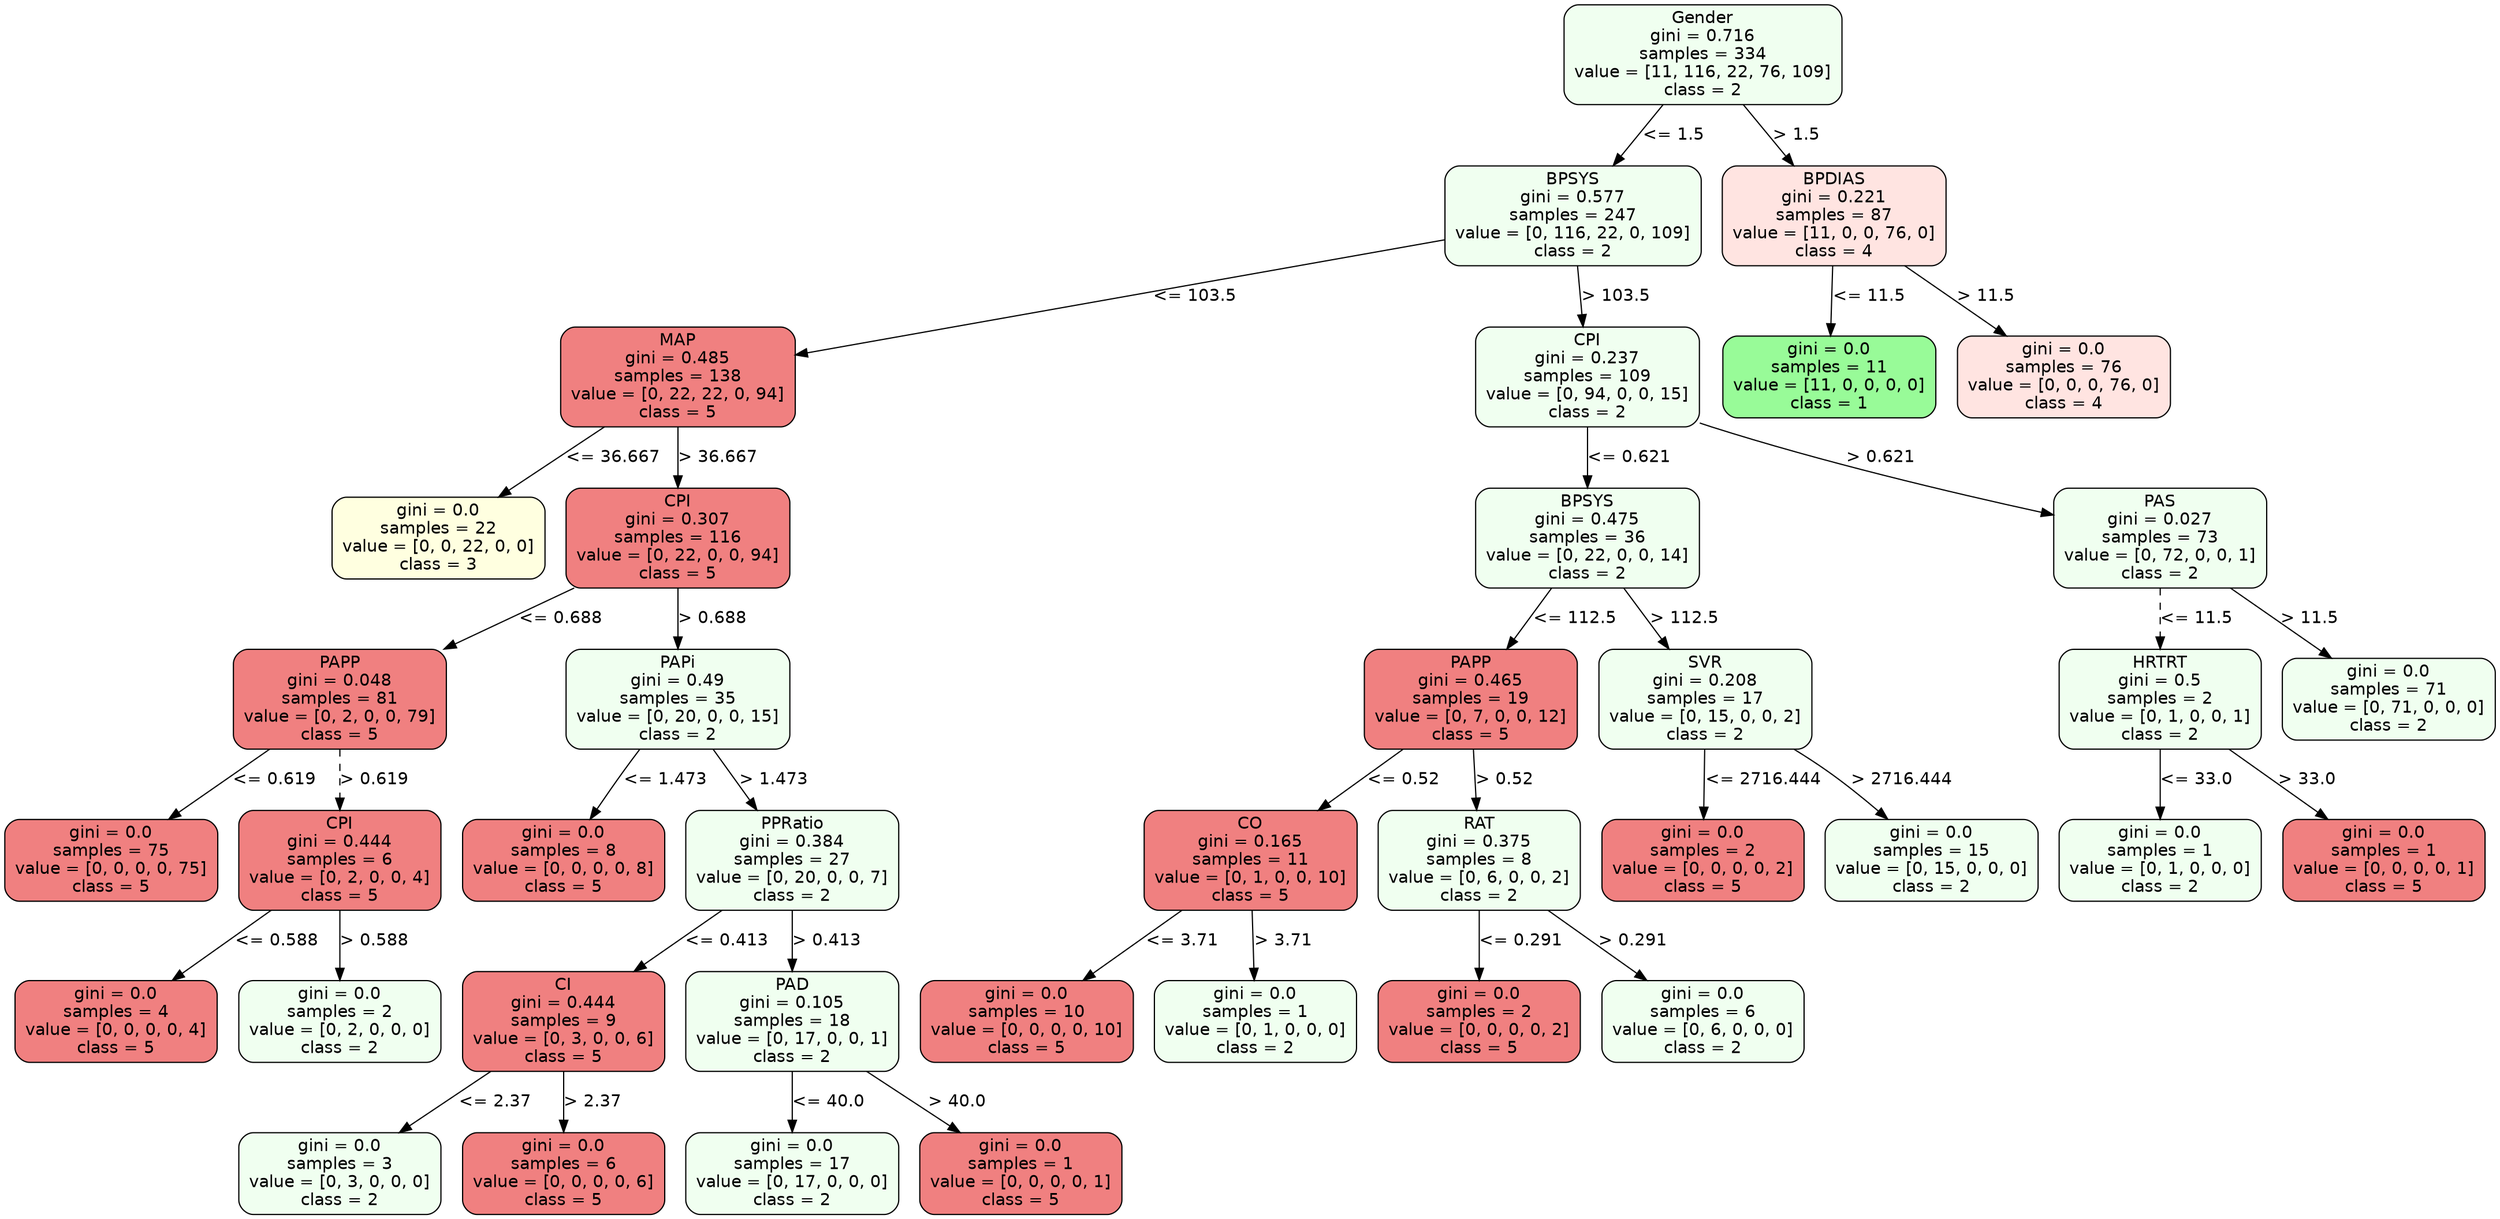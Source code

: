 strict digraph Tree {
	graph [bb="0,0,2070,1006"];
	node [color=black,
		fontname=helvetica,
		label="\N",
		shape=box,
		style="filled, rounded"
	];
	edge [fontname=helvetica];
	0	 [fillcolor=honeydew,
		height=1.1528,
		label="Gender\ngini = 0.716\nsamples = 334\nvalue = [11, 116, 22, 76, 109]\nclass = 2",
		pos="1411.5,964.5",
		width=3.2083];
	1	 [fillcolor=honeydew,
		height=1.1528,
		label="BPSYS\ngini = 0.577\nsamples = 247\nvalue = [0, 116, 22, 0, 109]\nclass = 2",
		pos="1303.5,830.5",
		width=2.9583];
	0 -> 1	 [label="<= 1.5",
		labelangle=45,
		labeldistance=2.5,
		lp="1387.5,897.5",
		op="<=",
		param=1.5,
		pos="e,1337.1,872.14 1377.9,922.84 1367.1,909.35 1354.9,894.26 1343.6,880.24",
		style=solid];
	36	 [fillcolor=mistyrose,
		height=1.1528,
		label="BPDIAS\ngini = 0.221\nsamples = 87\nvalue = [11, 0, 0, 76, 0]\nclass = 4",
		pos="1520.5,830.5",
		width=2.5833];
	0 -> 36	 [label="> 1.5",
		labelangle=-45,
		labeldistance=2.5,
		lp="1489.5,897.5",
		op=">",
		param=1.5,
		pos="e,1486.6,872.14 1445.4,922.84 1456.4,909.35 1468.6,894.26 1480,880.24",
		style=solid];
	2	 [fillcolor=lightcoral,
		height=1.1528,
		label="MAP\ngini = 0.485\nsamples = 138\nvalue = [0, 22, 22, 0, 94]\nclass = 5",
		pos="559.5,696.5",
		width=2.7083];
	1 -> 2	 [label="<= 103.5",
		lp="989.5,763.5",
		op="<=",
		param=103.5,
		pos="e,657.01,714.06 1196.9,811.3 1055.8,785.89 808.54,741.35 667.02,715.86",
		style=solid];
	19	 [fillcolor=honeydew,
		height=1.1528,
		label="CPI\ngini = 0.237\nsamples = 109\nvalue = [0, 94, 0, 0, 15]\nclass = 2",
		pos="1315.5,696.5",
		width=2.5833];
	1 -> 19	 [label="> 103.5",
		lp="1339.5,763.5",
		op=">",
		param=103.5,
		pos="e,1311.8,738.14 1307.2,788.84 1308.4,775.98 1309.7,761.66 1310.9,748.21",
		style=solid];
	3	 [fillcolor=lightyellow,
		height=0.94444,
		label="gini = 0.0\nsamples = 22\nvalue = [0, 0, 22, 0, 0]\nclass = 3",
		pos="360.5,562.5",
		width=2.4583];
	2 -> 3	 [label="<= 36.667",
		lp="506,629.5",
		op="<=",
		param=36.667,
		pos="e,411,596.5 497.63,654.84 472.72,638.07 444.13,618.82 419.52,602.24",
		style=solid];
	4	 [fillcolor=lightcoral,
		height=1.1528,
		label="CPI\ngini = 0.307\nsamples = 116\nvalue = [0, 22, 0, 0, 94]\nclass = 5",
		pos="559.5,562.5",
		width=2.5833];
	2 -> 4	 [label="> 36.667",
		lp="593,629.5",
		op=">",
		param=36.667,
		pos="e,559.5,604.14 559.5,654.84 559.5,641.98 559.5,627.66 559.5,614.21",
		style=solid];
	5	 [fillcolor=lightcoral,
		height=1.1528,
		label="PAPP\ngini = 0.048\nsamples = 81\nvalue = [0, 2, 0, 0, 79]\nclass = 5",
		pos="278.5,428.5",
		width=2.4583];
	4 -> 5	 [label="<= 0.688",
		lp="462.5,495.5",
		op="<=",
		param=0.688,
		pos="e,365.82,470.14 472.13,520.84 441.34,506.15 406.55,489.56 375.04,474.54",
		style=solid];
	10	 [fillcolor=honeydew,
		height=1.1528,
		label="PAPi\ngini = 0.49\nsamples = 35\nvalue = [0, 20, 0, 0, 15]\nclass = 2",
		pos="559.5,428.5",
		width=2.5833];
	4 -> 10	 [label="> 0.688",
		lp="588.5,495.5",
		op=">",
		param=0.688,
		pos="e,559.5,470.14 559.5,520.84 559.5,507.98 559.5,493.66 559.5,480.21",
		style=solid];
	6	 [fillcolor=lightcoral,
		height=0.94444,
		label="gini = 0.0\nsamples = 75\nvalue = [0, 0, 0, 0, 75]\nclass = 5",
		pos="88.5,294.5",
		width=2.4583];
	5 -> 6	 [label="<= 0.619",
		lp="224.5,361.5",
		op="<=",
		param=0.619,
		pos="e,136.71,328.5 219.42,386.84 195.75,370.14 168.59,350.98 145.16,334.46",
		style=solid];
	7	 [fillcolor=lightcoral,
		height=1.1528,
		label="CPI\ngini = 0.444\nsamples = 6\nvalue = [0, 2, 0, 0, 4]\nclass = 5",
		pos="278.5,294.5",
		width=2.3333];
	5 -> 7	 [label="> 0.619",
		lp="307.5,361.5",
		op=">",
		param=0.619,
		pos="e,278.5,336.14 278.5,386.84 278.5,373.98 278.5,359.66 278.5,346.21",
		style=dashed];
	8	 [fillcolor=lightcoral,
		height=0.94444,
		label="gini = 0.0\nsamples = 4\nvalue = [0, 0, 0, 0, 4]\nclass = 5",
		pos="92.5,160.5",
		width=2.3333];
	7 -> 8	 [label="<= 0.588",
		lp="226.5,227.5",
		op="<=",
		param=0.588,
		pos="e,139.7,194.5 220.67,252.84 197.49,236.14 170.9,216.98 147.97,200.46",
		style=solid];
	9	 [fillcolor=honeydew,
		height=0.94444,
		label="gini = 0.0\nsamples = 2\nvalue = [0, 2, 0, 0, 0]\nclass = 2",
		pos="278.5,160.5",
		width=2.3333];
	7 -> 9	 [label="> 0.588",
		lp="307.5,227.5",
		op=">",
		param=0.588,
		pos="e,278.5,194.5 278.5,252.84 278.5,237.6 278.5,220.33 278.5,204.87",
		style=solid];
	11	 [fillcolor=lightcoral,
		height=0.94444,
		label="gini = 0.0\nsamples = 8\nvalue = [0, 0, 0, 0, 8]\nclass = 5",
		pos="464.5,294.5",
		width=2.3333];
	10 -> 11	 [label="<= 1.473",
		lp="549.5,361.5",
		op="<=",
		param=1.473,
		pos="e,486.75,328.52 527.49,386.79 523.07,380.85 518.63,374.8 514.5,369 507.22,358.79 499.58,347.64 492.52,337.15",
		style=solid];
	12	 [fillcolor=honeydew,
		height=1.1528,
		label="PPRatio\ngini = 0.384\nsamples = 27\nvalue = [0, 20, 0, 0, 7]\nclass = 2",
		pos="654.5,294.5",
		width=2.4583];
	10 -> 12	 [label="> 1.473",
		lp="639.5,361.5",
		op=">",
		param=1.473,
		pos="e,624.98,336.14 589.04,386.84 598.51,373.48 609.1,358.54 618.96,344.64",
		style=solid];
	13	 [fillcolor=lightcoral,
		height=1.1528,
		label="CI\ngini = 0.444\nsamples = 9\nvalue = [0, 3, 0, 0, 6]\nclass = 5",
		pos="464.5,160.5",
		width=2.3333];
	12 -> 13	 [label="<= 0.413",
		lp="600.5,227.5",
		op="<=",
		param=0.413,
		pos="e,523.54,202.14 595.42,252.84 575.32,238.66 552.69,222.7 531.98,208.09",
		style=solid];
	16	 [fillcolor=honeydew,
		height=1.1528,
		label="PAD\ngini = 0.105\nsamples = 18\nvalue = [0, 17, 0, 0, 1]\nclass = 2",
		pos="654.5,160.5",
		width=2.4583];
	12 -> 16	 [label="> 0.413",
		lp="683.5,227.5",
		op=">",
		param=0.413,
		pos="e,654.5,202.14 654.5,252.84 654.5,239.98 654.5,225.66 654.5,212.21",
		style=solid];
	14	 [fillcolor=honeydew,
		height=0.94444,
		label="gini = 0.0\nsamples = 3\nvalue = [0, 3, 0, 0, 0]\nclass = 2",
		pos="278.5,34",
		width=2.3333];
	13 -> 14	 [label="<= 2.37",
		lp="402,93.5",
		op="<=",
		param=2.37,
		pos="e,328.53,68.029 403.34,118.9 382.03,104.41 358.18,88.191 337.08,73.843",
		style=solid];
	15	 [fillcolor=lightcoral,
		height=0.94444,
		label="gini = 0.0\nsamples = 6\nvalue = [0, 0, 0, 0, 6]\nclass = 5",
		pos="464.5,34",
		width=2.3333];
	13 -> 15	 [label="> 2.37",
		lp="489,93.5",
		op=">",
		param=2.37,
		pos="e,464.5,68.142 464.5,118.73 464.5,105.78 464.5,91.472 464.5,78.356",
		style=solid];
	17	 [fillcolor=honeydew,
		height=0.94444,
		label="gini = 0.0\nsamples = 17\nvalue = [0, 17, 0, 0, 0]\nclass = 2",
		pos="654.5,34",
		width=2.4583];
	16 -> 17	 [label="<= 40.0",
		lp="685,93.5",
		op="<=",
		param=40.0,
		pos="e,654.5,68.142 654.5,118.73 654.5,105.78 654.5,91.472 654.5,78.356",
		style=solid];
	18	 [fillcolor=lightcoral,
		height=0.94444,
		label="gini = 0.0\nsamples = 1\nvalue = [0, 0, 0, 0, 1]\nclass = 5",
		pos="844.5,34",
		width=2.3333];
	16 -> 18	 [label="> 40.0",
		lp="786,93.5",
		op=">",
		param=40.0,
		pos="e,793.39,68.029 716.98,118.9 738.84,104.35 763.32,88.047 784.94,73.652",
		style=solid];
	20	 [fillcolor=honeydew,
		height=1.1528,
		label="BPSYS\ngini = 0.475\nsamples = 36\nvalue = [0, 22, 0, 0, 14]\nclass = 2",
		pos="1315.5,562.5",
		width=2.5833];
	19 -> 20	 [label="<= 0.621",
		lp="1350.5,629.5",
		op="<=",
		param=0.621,
		pos="e,1315.5,604.14 1315.5,654.84 1315.5,641.98 1315.5,627.66 1315.5,614.21",
		style=solid];
	31	 [fillcolor=honeydew,
		height=1.1528,
		label="PAS\ngini = 0.027\nsamples = 73\nvalue = [0, 72, 0, 0, 1]\nclass = 2",
		pos="1791.5,562.5",
		width=2.4583];
	19 -> 31	 [label="> 0.621",
		lp="1559.5,629.5",
		op=">",
		param=0.621,
		pos="e,1702.7,580.84 1408.8,658.26 1412,657.13 1415.3,656.04 1418.5,655 1510.1,625.36 1616.9,599.75 1692.7,583.04",
		style=solid];
	21	 [fillcolor=lightcoral,
		height=1.1528,
		label="PAPP\ngini = 0.465\nsamples = 19\nvalue = [0, 7, 0, 0, 12]\nclass = 5",
		pos="1218.5,428.5",
		width=2.4583];
	20 -> 21	 [label="<= 112.5",
		lp="1305.5,495.5",
		op="<=",
		param=112.5,
		pos="e,1248.6,470.14 1285.3,520.84 1275.6,507.35 1264.7,492.26 1254.5,478.24",
		style=solid];
	28	 [fillcolor=honeydew,
		height=1.1528,
		label="SVR\ngini = 0.208\nsamples = 17\nvalue = [0, 15, 0, 0, 2]\nclass = 2",
		pos="1413.5,428.5",
		width=2.4583];
	20 -> 28	 [label="> 112.5",
		lp="1396.5,495.5",
		op=">",
		param=112.5,
		pos="e,1383,470.14 1346,520.84 1355.8,507.35 1366.9,492.26 1377.1,478.24",
		style=solid];
	22	 [fillcolor=lightcoral,
		height=1.1528,
		label="CO\ngini = 0.165\nsamples = 11\nvalue = [0, 1, 0, 0, 10]\nclass = 5",
		pos="1035.5,294.5",
		width=2.4583];
	21 -> 22	 [label="<= 0.52",
		lp="1163,361.5",
		op="<=",
		param=0.52,
		pos="e,1092.4,336.14 1161.6,386.84 1142.2,372.66 1120.4,356.7 1100.5,342.09",
		style=solid];
	25	 [fillcolor=honeydew,
		height=1.1528,
		label="RAT\ngini = 0.375\nsamples = 8\nvalue = [0, 6, 0, 0, 2]\nclass = 2",
		pos="1225.5,294.5",
		width=2.3333];
	21 -> 25	 [label="> 0.52",
		lp="1247,361.5",
		op=">",
		param=0.52,
		pos="e,1223.3,336.14 1220.7,386.84 1221.3,373.98 1222.1,359.66 1222.8,346.21",
		style=solid];
	23	 [fillcolor=lightcoral,
		height=0.94444,
		label="gini = 0.0\nsamples = 10\nvalue = [0, 0, 0, 0, 10]\nclass = 5",
		pos="849.5,160.5",
		width=2.4583];
	22 -> 23	 [label="<= 3.71",
		lp="979,227.5",
		op="<=",
		param=3.71,
		pos="e,896.7,194.5 977.67,252.84 954.49,236.14 927.9,216.98 904.97,200.46",
		style=solid];
	24	 [fillcolor=honeydew,
		height=0.94444,
		label="gini = 0.0\nsamples = 1\nvalue = [0, 1, 0, 0, 0]\nclass = 2",
		pos="1039.5,160.5",
		width=2.3333];
	22 -> 24	 [label="> 3.71",
		lp="1063,227.5",
		op=">",
		param=3.71,
		pos="e,1038.5,194.5 1036.7,252.84 1037.2,237.6 1037.7,220.33 1038.2,204.87",
		style=solid];
	26	 [fillcolor=lightcoral,
		height=0.94444,
		label="gini = 0.0\nsamples = 2\nvalue = [0, 0, 0, 0, 2]\nclass = 5",
		pos="1225.5,160.5",
		width=2.3333];
	25 -> 26	 [label="<= 0.291",
		lp="1260.5,227.5",
		op="<=",
		param=0.291,
		pos="e,1225.5,194.5 1225.5,252.84 1225.5,237.6 1225.5,220.33 1225.5,204.87",
		style=solid];
	27	 [fillcolor=honeydew,
		height=0.94444,
		label="gini = 0.0\nsamples = 6\nvalue = [0, 6, 0, 0, 0]\nclass = 2",
		pos="1411.5,160.5",
		width=2.3333];
	25 -> 27	 [label="> 0.291",
		lp="1353.5,227.5",
		op=">",
		param=0.291,
		pos="e,1364.3,194.5 1283.3,252.84 1306.5,236.14 1333.1,216.98 1356,200.46",
		style=solid];
	29	 [fillcolor=lightcoral,
		height=0.94444,
		label="gini = 0.0\nsamples = 2\nvalue = [0, 0, 0, 0, 2]\nclass = 5",
		pos="1411.5,294.5",
		width=2.3333];
	28 -> 29	 [label="<= 2716.444",
		lp="1462,361.5",
		op="<=",
		param=2716.444,
		pos="e,1412,328.5 1412.9,386.84 1412.7,371.6 1412.4,354.33 1412.2,338.87",
		style=solid];
	30	 [fillcolor=honeydew,
		height=0.94444,
		label="gini = 0.0\nsamples = 15\nvalue = [0, 15, 0, 0, 0]\nclass = 2",
		pos="1601.5,294.5",
		width=2.4583];
	28 -> 30	 [label="> 2716.444",
		lp="1575,361.5",
		op=">",
		param=2716.444,
		pos="e,1564.6,328.64 1487.6,386.92 1496.8,381.14 1506,375.09 1514.5,369 1528.8,358.76 1543.7,346.68 1556.9,335.27",
		style=solid];
	32	 [fillcolor=honeydew,
		height=1.1528,
		label="HRTRT\ngini = 0.5\nsamples = 2\nvalue = [0, 1, 0, 0, 1]\nclass = 2",
		pos="1791.5,428.5",
		width=2.3333];
	31 -> 32	 [label="<= 11.5",
		lp="1822,495.5",
		op="<=",
		param=11.5,
		pos="e,1791.5,470.14 1791.5,520.84 1791.5,507.98 1791.5,493.66 1791.5,480.21",
		style=dashed];
	35	 [fillcolor=honeydew,
		height=0.94444,
		label="gini = 0.0\nsamples = 71\nvalue = [0, 71, 0, 0, 0]\nclass = 2",
		pos="1981.5,428.5",
		width=2.4583];
	31 -> 35	 [label="> 11.5",
		lp="1916,495.5",
		op=">",
		param=11.5,
		pos="e,1933.3,462.5 1850.6,520.84 1874.2,504.14 1901.4,484.98 1924.8,468.46",
		style=solid];
	33	 [fillcolor=honeydew,
		height=0.94444,
		label="gini = 0.0\nsamples = 1\nvalue = [0, 1, 0, 0, 0]\nclass = 2",
		pos="1791.5,294.5",
		width=2.3333];
	32 -> 33	 [label="<= 33.0",
		lp="1822,361.5",
		op="<=",
		param=33.0,
		pos="e,1791.5,328.5 1791.5,386.84 1791.5,371.6 1791.5,354.33 1791.5,338.87",
		style=solid];
	34	 [fillcolor=lightcoral,
		height=0.94444,
		label="gini = 0.0\nsamples = 1\nvalue = [0, 0, 0, 0, 1]\nclass = 5",
		pos="1977.5,294.5",
		width=2.3333];
	32 -> 34	 [label="> 33.0",
		lp="1914,361.5",
		op=">",
		param=33.0,
		pos="e,1930.3,328.5 1849.3,386.84 1872.5,370.14 1899.1,350.98 1922,334.46",
		style=solid];
	37	 [fillcolor=palegreen,
		height=0.94444,
		label="gini = 0.0\nsamples = 11\nvalue = [11, 0, 0, 0, 0]\nclass = 1",
		pos="1516.5,696.5",
		width=2.4583];
	36 -> 37	 [label="<= 11.5",
		lp="1550,763.5",
		op="<=",
		param=11.5,
		pos="e,1517.5,730.5 1519.3,788.84 1518.8,773.6 1518.3,756.33 1517.8,740.87",
		style=solid];
	38	 [fillcolor=mistyrose,
		height=0.94444,
		label="gini = 0.0\nsamples = 76\nvalue = [0, 0, 0, 76, 0]\nclass = 4",
		pos="1711.5,696.5",
		width=2.4583];
	36 -> 38	 [label="> 11.5",
		lp="1647,763.5",
		op=">",
		param=11.5,
		pos="e,1663,730.5 1579.9,788.84 1603.7,772.14 1631,752.98 1654.5,736.46",
		style=solid];
}
